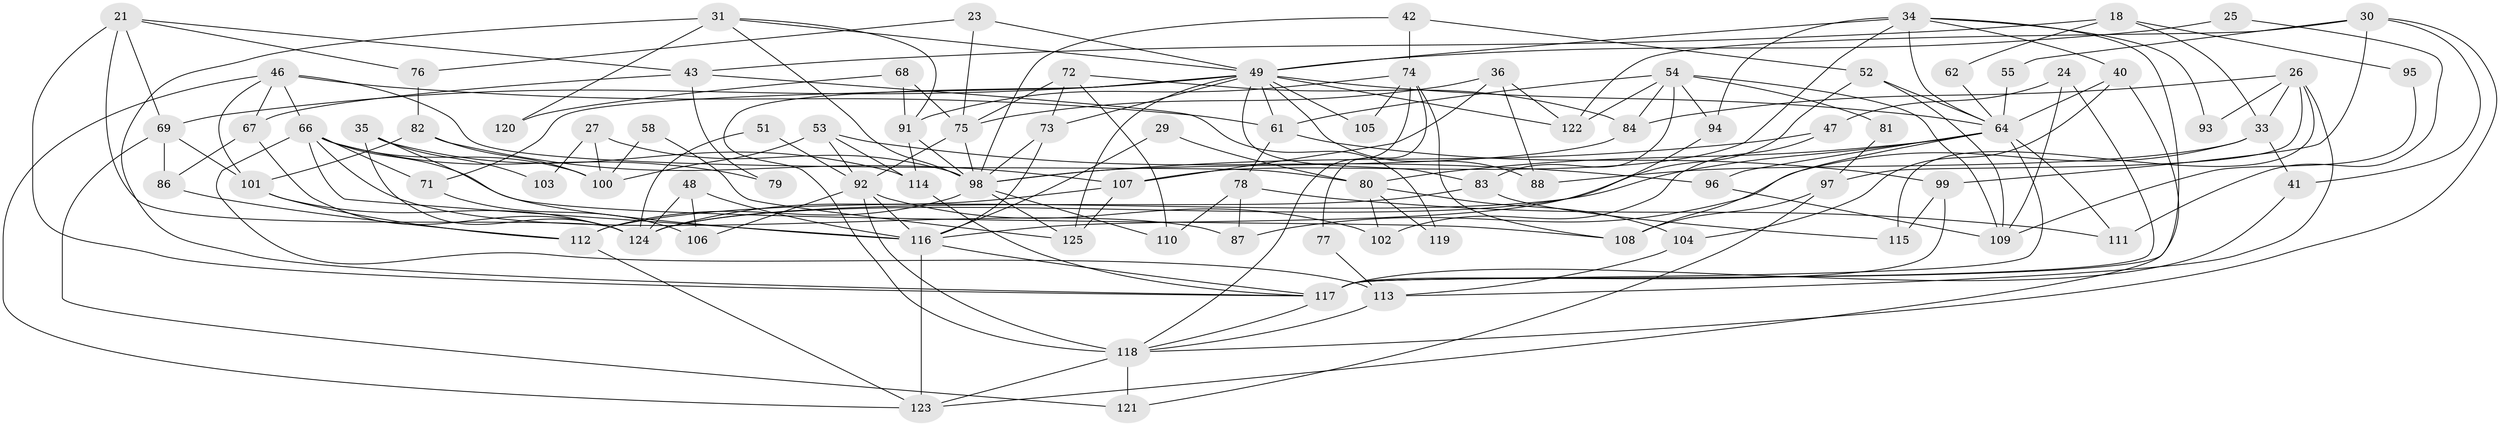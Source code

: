 // original degree distribution, {4: 0.192, 3: 0.312, 5: 0.2, 2: 0.136, 6: 0.112, 8: 0.016, 7: 0.032}
// Generated by graph-tools (version 1.1) at 2025/53/03/04/25 21:53:53]
// undirected, 87 vertices, 190 edges
graph export_dot {
graph [start="1"]
  node [color=gray90,style=filled];
  18;
  21 [super="+17"];
  23;
  24;
  25;
  26;
  27;
  29;
  30;
  31;
  33;
  34 [super="+19"];
  35;
  36;
  40 [super="+32"];
  41;
  42;
  43;
  46;
  47;
  48;
  49 [super="+15+45+28"];
  51;
  52;
  53;
  54;
  55;
  58;
  61;
  62;
  64 [super="+63"];
  66;
  67;
  68;
  69 [super="+59"];
  71;
  72;
  73;
  74 [super="+50"];
  75 [super="+3"];
  76;
  77;
  78;
  79;
  80 [super="+6"];
  81;
  82;
  83;
  84;
  86;
  87;
  88;
  91 [super="+85"];
  92 [super="+90"];
  93;
  94;
  95;
  96;
  97;
  98 [super="+13+56"];
  99;
  100 [super="+10"];
  101;
  102;
  103;
  104;
  105;
  106 [super="+5"];
  107;
  108;
  109;
  110;
  111;
  112 [super="+22"];
  113;
  114 [super="+7"];
  115;
  116 [super="+14+39+70"];
  117 [super="+89+37"];
  118 [super="+57+65"];
  119;
  120;
  121;
  122 [super="+16"];
  123;
  124 [super="+4+9+44"];
  125 [super="+2"];
  18 -- 33;
  18 -- 43;
  18 -- 62;
  18 -- 95;
  21 -- 43;
  21 -- 117 [weight=2];
  21 -- 124 [weight=2];
  21 -- 69;
  21 -- 76;
  23 -- 75;
  23 -- 76;
  23 -- 49;
  24 -- 47;
  24 -- 109;
  24 -- 117;
  25 -- 111;
  25 -- 49;
  26 -- 113;
  26 -- 33;
  26 -- 84;
  26 -- 93;
  26 -- 97;
  26 -- 115;
  27 -- 103;
  27 -- 100;
  27 -- 98;
  29 -- 80;
  29 -- 116;
  30 -- 99;
  30 -- 118;
  30 -- 41;
  30 -- 55;
  30 -- 122;
  31 -- 91;
  31 -- 117 [weight=2];
  31 -- 120;
  31 -- 98;
  31 -- 49;
  33 -- 41;
  33 -- 88;
  33 -- 87;
  34 -- 40 [weight=2];
  34 -- 93;
  34 -- 117;
  34 -- 94;
  34 -- 107;
  34 -- 49;
  34 -- 64 [weight=2];
  35 -- 114 [weight=2];
  35 -- 103;
  35 -- 116 [weight=2];
  35 -- 124;
  36 -- 122;
  36 -- 88;
  36 -- 107;
  36 -- 75;
  40 -- 104;
  40 -- 123;
  40 -- 64;
  41 -- 117;
  42 -- 52;
  42 -- 98;
  42 -- 74;
  43 -- 67;
  43 -- 79;
  43 -- 119;
  46 -- 123;
  46 -- 66;
  46 -- 61;
  46 -- 67;
  46 -- 101;
  46 -- 80;
  47 -- 98;
  47 -- 102;
  48 -- 124;
  48 -- 106;
  48 -- 116;
  49 -- 69;
  49 -- 71;
  49 -- 64 [weight=3];
  49 -- 61;
  49 -- 125;
  49 -- 88;
  49 -- 73;
  49 -- 122;
  49 -- 105;
  49 -- 83;
  49 -- 118 [weight=2];
  51 -- 92;
  51 -- 124;
  52 -- 109;
  52 -- 124;
  52 -- 64 [weight=2];
  53 -- 92;
  53 -- 96;
  53 -- 114;
  53 -- 100;
  54 -- 109;
  54 -- 61;
  54 -- 81;
  54 -- 83;
  54 -- 84;
  54 -- 94;
  54 -- 122;
  55 -- 64;
  58 -- 125;
  58 -- 100;
  61 -- 99;
  61 -- 78;
  62 -- 64;
  64 -- 80 [weight=2];
  64 -- 111;
  64 -- 117;
  64 -- 96;
  64 -- 108 [weight=2];
  64 -- 112;
  66 -- 87;
  66 -- 71;
  66 -- 79;
  66 -- 108;
  66 -- 113;
  66 -- 100;
  66 -- 116;
  67 -- 86;
  67 -- 124;
  68 -- 120;
  68 -- 91;
  68 -- 75;
  69 -- 86;
  69 -- 101 [weight=2];
  69 -- 121;
  71 -- 106;
  72 -- 84;
  72 -- 73;
  72 -- 110;
  72 -- 75;
  73 -- 98;
  73 -- 116;
  74 -- 118 [weight=2];
  74 -- 105;
  74 -- 91;
  74 -- 108;
  74 -- 77;
  75 -- 98 [weight=3];
  75 -- 92;
  76 -- 82;
  77 -- 113;
  78 -- 110;
  78 -- 87;
  78 -- 111;
  80 -- 104;
  80 -- 119 [weight=2];
  80 -- 102;
  81 -- 97;
  82 -- 101;
  82 -- 100;
  82 -- 107;
  83 -- 115;
  83 -- 124;
  84 -- 98;
  86 -- 112;
  91 -- 98;
  91 -- 114 [weight=3];
  92 -- 102;
  92 -- 106;
  92 -- 118 [weight=2];
  92 -- 116;
  94 -- 116;
  95 -- 109;
  96 -- 109;
  97 -- 108;
  97 -- 121;
  98 -- 110;
  98 -- 125;
  98 -- 112;
  99 -- 115;
  99 -- 117;
  101 -- 124;
  101 -- 112;
  104 -- 113;
  107 -- 124;
  107 -- 125;
  112 -- 123;
  113 -- 118;
  114 -- 117;
  116 -- 123;
  116 -- 117 [weight=2];
  117 -- 118;
  118 -- 123;
  118 -- 121;
}

